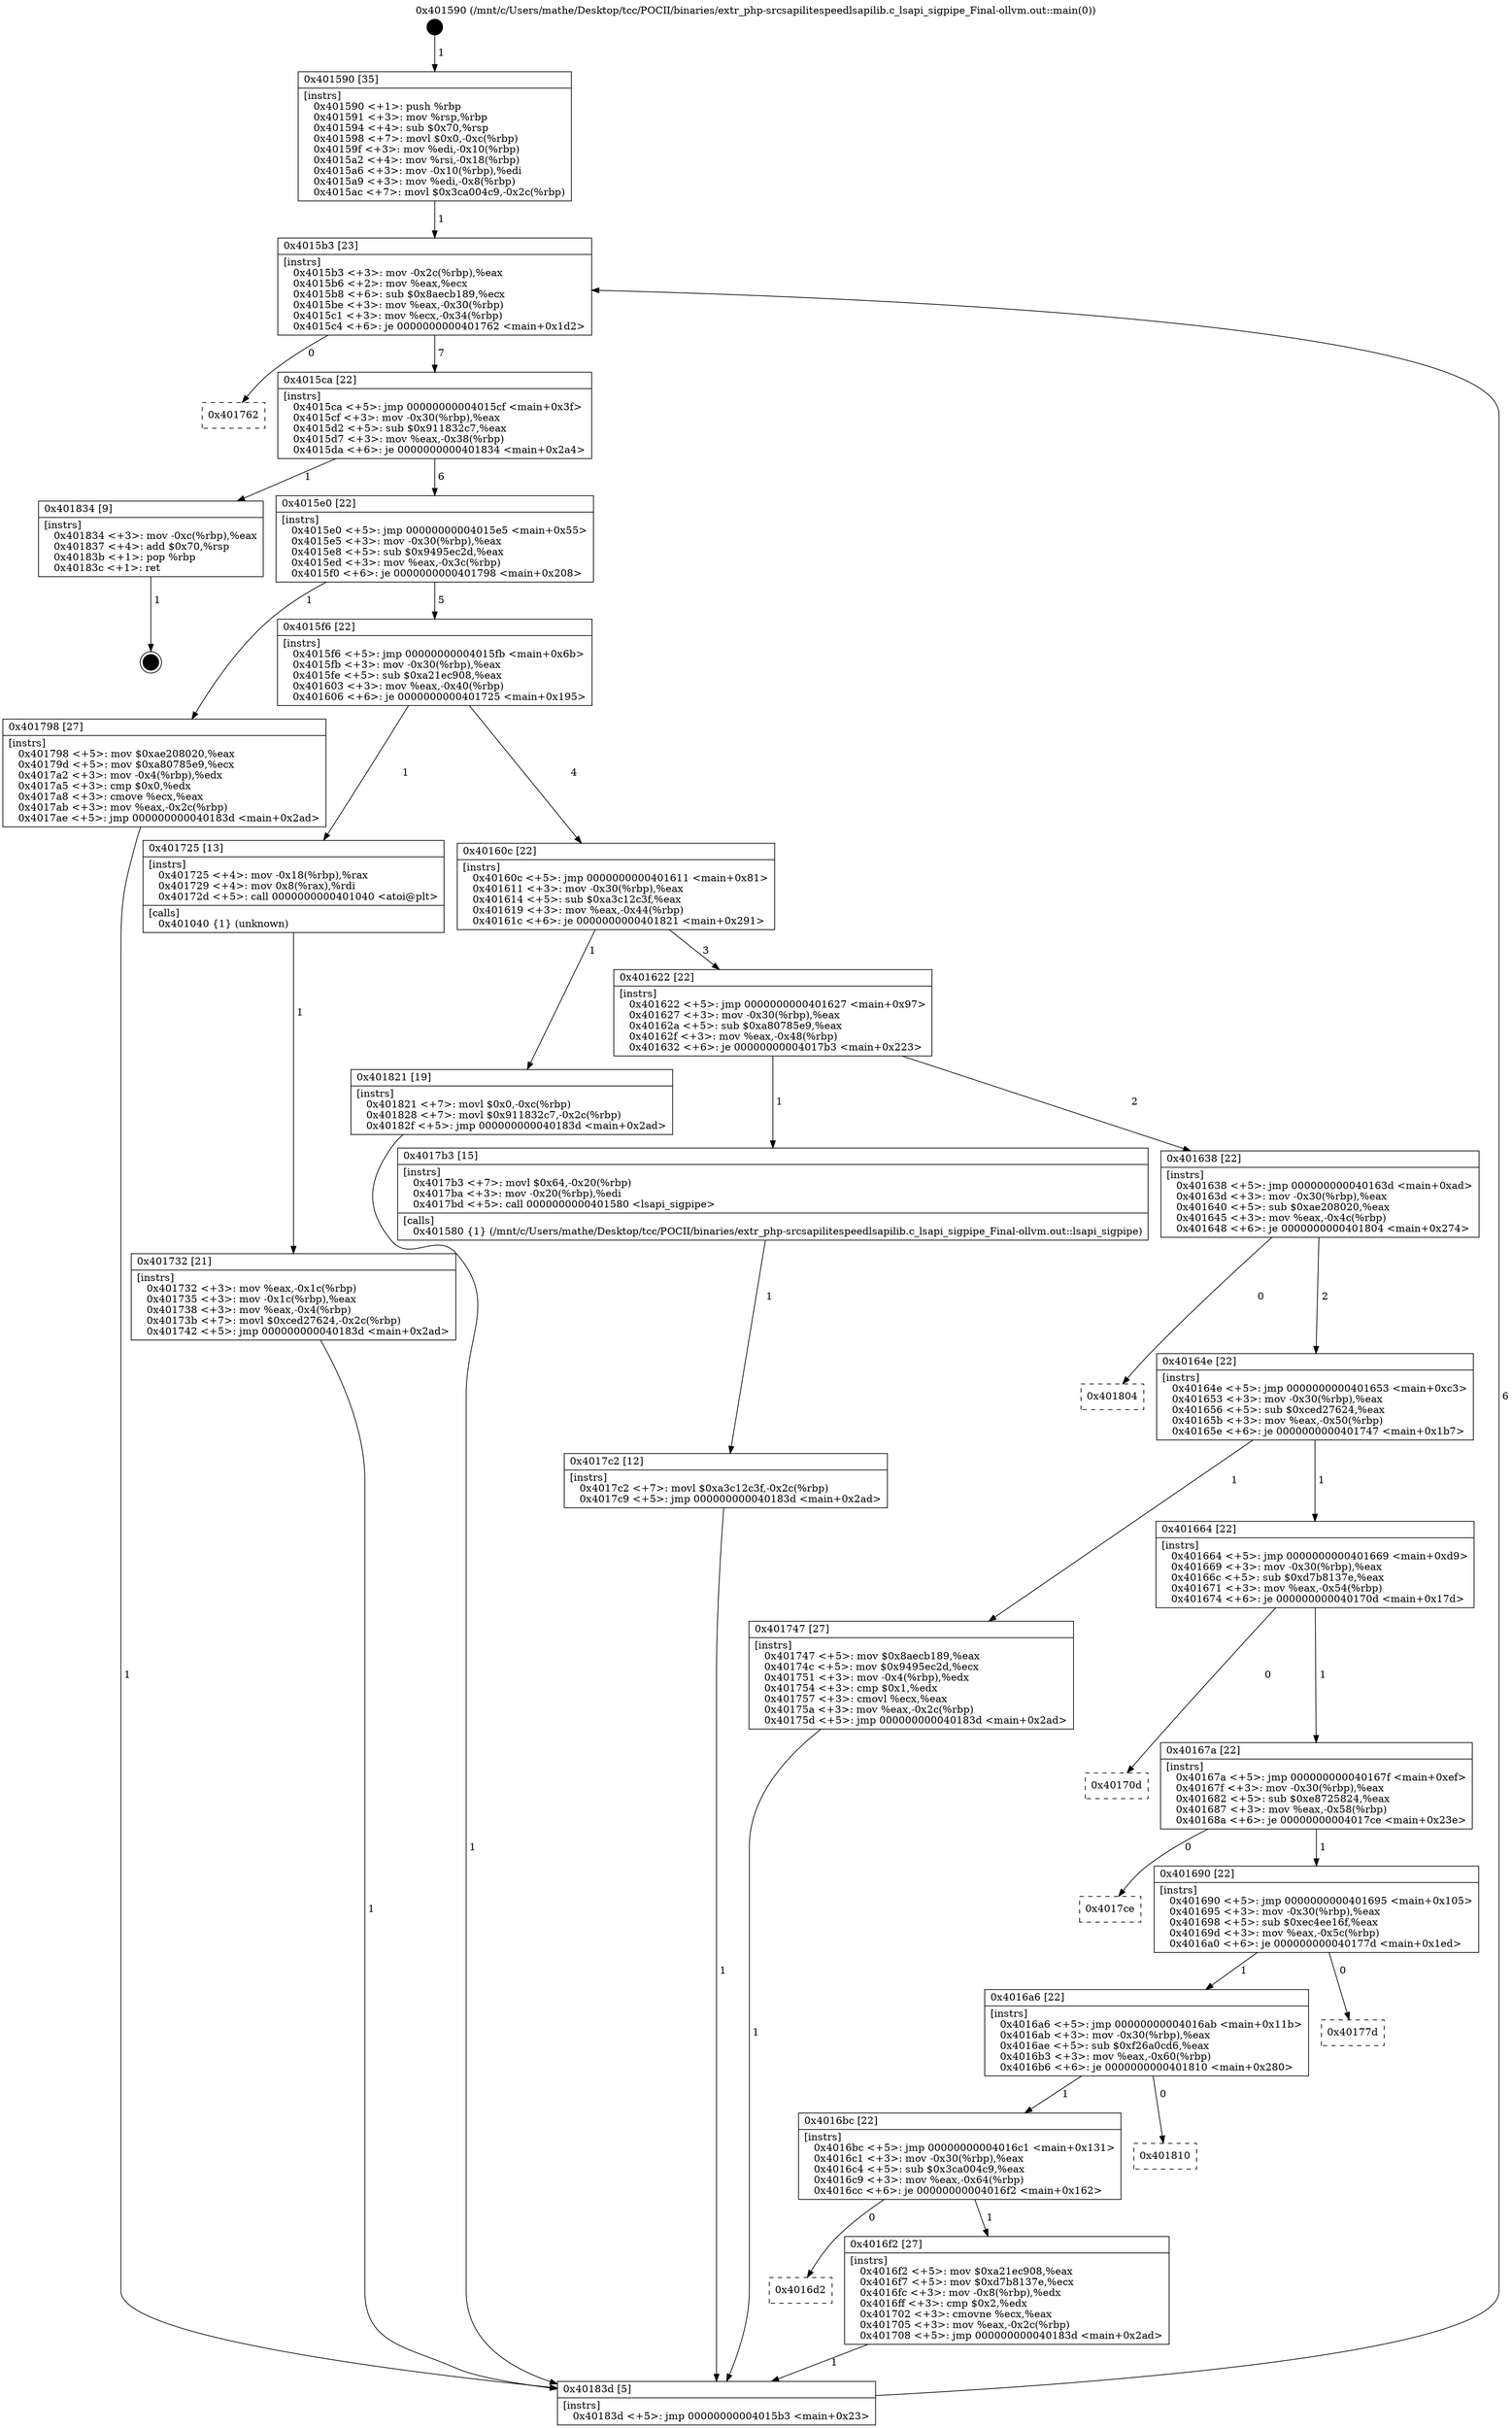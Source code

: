 digraph "0x401590" {
  label = "0x401590 (/mnt/c/Users/mathe/Desktop/tcc/POCII/binaries/extr_php-srcsapilitespeedlsapilib.c_lsapi_sigpipe_Final-ollvm.out::main(0))"
  labelloc = "t"
  node[shape=record]

  Entry [label="",width=0.3,height=0.3,shape=circle,fillcolor=black,style=filled]
  "0x4015b3" [label="{
     0x4015b3 [23]\l
     | [instrs]\l
     &nbsp;&nbsp;0x4015b3 \<+3\>: mov -0x2c(%rbp),%eax\l
     &nbsp;&nbsp;0x4015b6 \<+2\>: mov %eax,%ecx\l
     &nbsp;&nbsp;0x4015b8 \<+6\>: sub $0x8aecb189,%ecx\l
     &nbsp;&nbsp;0x4015be \<+3\>: mov %eax,-0x30(%rbp)\l
     &nbsp;&nbsp;0x4015c1 \<+3\>: mov %ecx,-0x34(%rbp)\l
     &nbsp;&nbsp;0x4015c4 \<+6\>: je 0000000000401762 \<main+0x1d2\>\l
  }"]
  "0x401762" [label="{
     0x401762\l
  }", style=dashed]
  "0x4015ca" [label="{
     0x4015ca [22]\l
     | [instrs]\l
     &nbsp;&nbsp;0x4015ca \<+5\>: jmp 00000000004015cf \<main+0x3f\>\l
     &nbsp;&nbsp;0x4015cf \<+3\>: mov -0x30(%rbp),%eax\l
     &nbsp;&nbsp;0x4015d2 \<+5\>: sub $0x911832c7,%eax\l
     &nbsp;&nbsp;0x4015d7 \<+3\>: mov %eax,-0x38(%rbp)\l
     &nbsp;&nbsp;0x4015da \<+6\>: je 0000000000401834 \<main+0x2a4\>\l
  }"]
  Exit [label="",width=0.3,height=0.3,shape=circle,fillcolor=black,style=filled,peripheries=2]
  "0x401834" [label="{
     0x401834 [9]\l
     | [instrs]\l
     &nbsp;&nbsp;0x401834 \<+3\>: mov -0xc(%rbp),%eax\l
     &nbsp;&nbsp;0x401837 \<+4\>: add $0x70,%rsp\l
     &nbsp;&nbsp;0x40183b \<+1\>: pop %rbp\l
     &nbsp;&nbsp;0x40183c \<+1\>: ret\l
  }"]
  "0x4015e0" [label="{
     0x4015e0 [22]\l
     | [instrs]\l
     &nbsp;&nbsp;0x4015e0 \<+5\>: jmp 00000000004015e5 \<main+0x55\>\l
     &nbsp;&nbsp;0x4015e5 \<+3\>: mov -0x30(%rbp),%eax\l
     &nbsp;&nbsp;0x4015e8 \<+5\>: sub $0x9495ec2d,%eax\l
     &nbsp;&nbsp;0x4015ed \<+3\>: mov %eax,-0x3c(%rbp)\l
     &nbsp;&nbsp;0x4015f0 \<+6\>: je 0000000000401798 \<main+0x208\>\l
  }"]
  "0x4017c2" [label="{
     0x4017c2 [12]\l
     | [instrs]\l
     &nbsp;&nbsp;0x4017c2 \<+7\>: movl $0xa3c12c3f,-0x2c(%rbp)\l
     &nbsp;&nbsp;0x4017c9 \<+5\>: jmp 000000000040183d \<main+0x2ad\>\l
  }"]
  "0x401798" [label="{
     0x401798 [27]\l
     | [instrs]\l
     &nbsp;&nbsp;0x401798 \<+5\>: mov $0xae208020,%eax\l
     &nbsp;&nbsp;0x40179d \<+5\>: mov $0xa80785e9,%ecx\l
     &nbsp;&nbsp;0x4017a2 \<+3\>: mov -0x4(%rbp),%edx\l
     &nbsp;&nbsp;0x4017a5 \<+3\>: cmp $0x0,%edx\l
     &nbsp;&nbsp;0x4017a8 \<+3\>: cmove %ecx,%eax\l
     &nbsp;&nbsp;0x4017ab \<+3\>: mov %eax,-0x2c(%rbp)\l
     &nbsp;&nbsp;0x4017ae \<+5\>: jmp 000000000040183d \<main+0x2ad\>\l
  }"]
  "0x4015f6" [label="{
     0x4015f6 [22]\l
     | [instrs]\l
     &nbsp;&nbsp;0x4015f6 \<+5\>: jmp 00000000004015fb \<main+0x6b\>\l
     &nbsp;&nbsp;0x4015fb \<+3\>: mov -0x30(%rbp),%eax\l
     &nbsp;&nbsp;0x4015fe \<+5\>: sub $0xa21ec908,%eax\l
     &nbsp;&nbsp;0x401603 \<+3\>: mov %eax,-0x40(%rbp)\l
     &nbsp;&nbsp;0x401606 \<+6\>: je 0000000000401725 \<main+0x195\>\l
  }"]
  "0x401732" [label="{
     0x401732 [21]\l
     | [instrs]\l
     &nbsp;&nbsp;0x401732 \<+3\>: mov %eax,-0x1c(%rbp)\l
     &nbsp;&nbsp;0x401735 \<+3\>: mov -0x1c(%rbp),%eax\l
     &nbsp;&nbsp;0x401738 \<+3\>: mov %eax,-0x4(%rbp)\l
     &nbsp;&nbsp;0x40173b \<+7\>: movl $0xced27624,-0x2c(%rbp)\l
     &nbsp;&nbsp;0x401742 \<+5\>: jmp 000000000040183d \<main+0x2ad\>\l
  }"]
  "0x401725" [label="{
     0x401725 [13]\l
     | [instrs]\l
     &nbsp;&nbsp;0x401725 \<+4\>: mov -0x18(%rbp),%rax\l
     &nbsp;&nbsp;0x401729 \<+4\>: mov 0x8(%rax),%rdi\l
     &nbsp;&nbsp;0x40172d \<+5\>: call 0000000000401040 \<atoi@plt\>\l
     | [calls]\l
     &nbsp;&nbsp;0x401040 \{1\} (unknown)\l
  }"]
  "0x40160c" [label="{
     0x40160c [22]\l
     | [instrs]\l
     &nbsp;&nbsp;0x40160c \<+5\>: jmp 0000000000401611 \<main+0x81\>\l
     &nbsp;&nbsp;0x401611 \<+3\>: mov -0x30(%rbp),%eax\l
     &nbsp;&nbsp;0x401614 \<+5\>: sub $0xa3c12c3f,%eax\l
     &nbsp;&nbsp;0x401619 \<+3\>: mov %eax,-0x44(%rbp)\l
     &nbsp;&nbsp;0x40161c \<+6\>: je 0000000000401821 \<main+0x291\>\l
  }"]
  "0x401590" [label="{
     0x401590 [35]\l
     | [instrs]\l
     &nbsp;&nbsp;0x401590 \<+1\>: push %rbp\l
     &nbsp;&nbsp;0x401591 \<+3\>: mov %rsp,%rbp\l
     &nbsp;&nbsp;0x401594 \<+4\>: sub $0x70,%rsp\l
     &nbsp;&nbsp;0x401598 \<+7\>: movl $0x0,-0xc(%rbp)\l
     &nbsp;&nbsp;0x40159f \<+3\>: mov %edi,-0x10(%rbp)\l
     &nbsp;&nbsp;0x4015a2 \<+4\>: mov %rsi,-0x18(%rbp)\l
     &nbsp;&nbsp;0x4015a6 \<+3\>: mov -0x10(%rbp),%edi\l
     &nbsp;&nbsp;0x4015a9 \<+3\>: mov %edi,-0x8(%rbp)\l
     &nbsp;&nbsp;0x4015ac \<+7\>: movl $0x3ca004c9,-0x2c(%rbp)\l
  }"]
  "0x401821" [label="{
     0x401821 [19]\l
     | [instrs]\l
     &nbsp;&nbsp;0x401821 \<+7\>: movl $0x0,-0xc(%rbp)\l
     &nbsp;&nbsp;0x401828 \<+7\>: movl $0x911832c7,-0x2c(%rbp)\l
     &nbsp;&nbsp;0x40182f \<+5\>: jmp 000000000040183d \<main+0x2ad\>\l
  }"]
  "0x401622" [label="{
     0x401622 [22]\l
     | [instrs]\l
     &nbsp;&nbsp;0x401622 \<+5\>: jmp 0000000000401627 \<main+0x97\>\l
     &nbsp;&nbsp;0x401627 \<+3\>: mov -0x30(%rbp),%eax\l
     &nbsp;&nbsp;0x40162a \<+5\>: sub $0xa80785e9,%eax\l
     &nbsp;&nbsp;0x40162f \<+3\>: mov %eax,-0x48(%rbp)\l
     &nbsp;&nbsp;0x401632 \<+6\>: je 00000000004017b3 \<main+0x223\>\l
  }"]
  "0x40183d" [label="{
     0x40183d [5]\l
     | [instrs]\l
     &nbsp;&nbsp;0x40183d \<+5\>: jmp 00000000004015b3 \<main+0x23\>\l
  }"]
  "0x4017b3" [label="{
     0x4017b3 [15]\l
     | [instrs]\l
     &nbsp;&nbsp;0x4017b3 \<+7\>: movl $0x64,-0x20(%rbp)\l
     &nbsp;&nbsp;0x4017ba \<+3\>: mov -0x20(%rbp),%edi\l
     &nbsp;&nbsp;0x4017bd \<+5\>: call 0000000000401580 \<lsapi_sigpipe\>\l
     | [calls]\l
     &nbsp;&nbsp;0x401580 \{1\} (/mnt/c/Users/mathe/Desktop/tcc/POCII/binaries/extr_php-srcsapilitespeedlsapilib.c_lsapi_sigpipe_Final-ollvm.out::lsapi_sigpipe)\l
  }"]
  "0x401638" [label="{
     0x401638 [22]\l
     | [instrs]\l
     &nbsp;&nbsp;0x401638 \<+5\>: jmp 000000000040163d \<main+0xad\>\l
     &nbsp;&nbsp;0x40163d \<+3\>: mov -0x30(%rbp),%eax\l
     &nbsp;&nbsp;0x401640 \<+5\>: sub $0xae208020,%eax\l
     &nbsp;&nbsp;0x401645 \<+3\>: mov %eax,-0x4c(%rbp)\l
     &nbsp;&nbsp;0x401648 \<+6\>: je 0000000000401804 \<main+0x274\>\l
  }"]
  "0x4016d2" [label="{
     0x4016d2\l
  }", style=dashed]
  "0x401804" [label="{
     0x401804\l
  }", style=dashed]
  "0x40164e" [label="{
     0x40164e [22]\l
     | [instrs]\l
     &nbsp;&nbsp;0x40164e \<+5\>: jmp 0000000000401653 \<main+0xc3\>\l
     &nbsp;&nbsp;0x401653 \<+3\>: mov -0x30(%rbp),%eax\l
     &nbsp;&nbsp;0x401656 \<+5\>: sub $0xced27624,%eax\l
     &nbsp;&nbsp;0x40165b \<+3\>: mov %eax,-0x50(%rbp)\l
     &nbsp;&nbsp;0x40165e \<+6\>: je 0000000000401747 \<main+0x1b7\>\l
  }"]
  "0x4016f2" [label="{
     0x4016f2 [27]\l
     | [instrs]\l
     &nbsp;&nbsp;0x4016f2 \<+5\>: mov $0xa21ec908,%eax\l
     &nbsp;&nbsp;0x4016f7 \<+5\>: mov $0xd7b8137e,%ecx\l
     &nbsp;&nbsp;0x4016fc \<+3\>: mov -0x8(%rbp),%edx\l
     &nbsp;&nbsp;0x4016ff \<+3\>: cmp $0x2,%edx\l
     &nbsp;&nbsp;0x401702 \<+3\>: cmovne %ecx,%eax\l
     &nbsp;&nbsp;0x401705 \<+3\>: mov %eax,-0x2c(%rbp)\l
     &nbsp;&nbsp;0x401708 \<+5\>: jmp 000000000040183d \<main+0x2ad\>\l
  }"]
  "0x401747" [label="{
     0x401747 [27]\l
     | [instrs]\l
     &nbsp;&nbsp;0x401747 \<+5\>: mov $0x8aecb189,%eax\l
     &nbsp;&nbsp;0x40174c \<+5\>: mov $0x9495ec2d,%ecx\l
     &nbsp;&nbsp;0x401751 \<+3\>: mov -0x4(%rbp),%edx\l
     &nbsp;&nbsp;0x401754 \<+3\>: cmp $0x1,%edx\l
     &nbsp;&nbsp;0x401757 \<+3\>: cmovl %ecx,%eax\l
     &nbsp;&nbsp;0x40175a \<+3\>: mov %eax,-0x2c(%rbp)\l
     &nbsp;&nbsp;0x40175d \<+5\>: jmp 000000000040183d \<main+0x2ad\>\l
  }"]
  "0x401664" [label="{
     0x401664 [22]\l
     | [instrs]\l
     &nbsp;&nbsp;0x401664 \<+5\>: jmp 0000000000401669 \<main+0xd9\>\l
     &nbsp;&nbsp;0x401669 \<+3\>: mov -0x30(%rbp),%eax\l
     &nbsp;&nbsp;0x40166c \<+5\>: sub $0xd7b8137e,%eax\l
     &nbsp;&nbsp;0x401671 \<+3\>: mov %eax,-0x54(%rbp)\l
     &nbsp;&nbsp;0x401674 \<+6\>: je 000000000040170d \<main+0x17d\>\l
  }"]
  "0x4016bc" [label="{
     0x4016bc [22]\l
     | [instrs]\l
     &nbsp;&nbsp;0x4016bc \<+5\>: jmp 00000000004016c1 \<main+0x131\>\l
     &nbsp;&nbsp;0x4016c1 \<+3\>: mov -0x30(%rbp),%eax\l
     &nbsp;&nbsp;0x4016c4 \<+5\>: sub $0x3ca004c9,%eax\l
     &nbsp;&nbsp;0x4016c9 \<+3\>: mov %eax,-0x64(%rbp)\l
     &nbsp;&nbsp;0x4016cc \<+6\>: je 00000000004016f2 \<main+0x162\>\l
  }"]
  "0x40170d" [label="{
     0x40170d\l
  }", style=dashed]
  "0x40167a" [label="{
     0x40167a [22]\l
     | [instrs]\l
     &nbsp;&nbsp;0x40167a \<+5\>: jmp 000000000040167f \<main+0xef\>\l
     &nbsp;&nbsp;0x40167f \<+3\>: mov -0x30(%rbp),%eax\l
     &nbsp;&nbsp;0x401682 \<+5\>: sub $0xe8725824,%eax\l
     &nbsp;&nbsp;0x401687 \<+3\>: mov %eax,-0x58(%rbp)\l
     &nbsp;&nbsp;0x40168a \<+6\>: je 00000000004017ce \<main+0x23e\>\l
  }"]
  "0x401810" [label="{
     0x401810\l
  }", style=dashed]
  "0x4017ce" [label="{
     0x4017ce\l
  }", style=dashed]
  "0x401690" [label="{
     0x401690 [22]\l
     | [instrs]\l
     &nbsp;&nbsp;0x401690 \<+5\>: jmp 0000000000401695 \<main+0x105\>\l
     &nbsp;&nbsp;0x401695 \<+3\>: mov -0x30(%rbp),%eax\l
     &nbsp;&nbsp;0x401698 \<+5\>: sub $0xec4ee16f,%eax\l
     &nbsp;&nbsp;0x40169d \<+3\>: mov %eax,-0x5c(%rbp)\l
     &nbsp;&nbsp;0x4016a0 \<+6\>: je 000000000040177d \<main+0x1ed\>\l
  }"]
  "0x4016a6" [label="{
     0x4016a6 [22]\l
     | [instrs]\l
     &nbsp;&nbsp;0x4016a6 \<+5\>: jmp 00000000004016ab \<main+0x11b\>\l
     &nbsp;&nbsp;0x4016ab \<+3\>: mov -0x30(%rbp),%eax\l
     &nbsp;&nbsp;0x4016ae \<+5\>: sub $0xf26a0cd6,%eax\l
     &nbsp;&nbsp;0x4016b3 \<+3\>: mov %eax,-0x60(%rbp)\l
     &nbsp;&nbsp;0x4016b6 \<+6\>: je 0000000000401810 \<main+0x280\>\l
  }"]
  "0x40177d" [label="{
     0x40177d\l
  }", style=dashed]
  Entry -> "0x401590" [label=" 1"]
  "0x4015b3" -> "0x401762" [label=" 0"]
  "0x4015b3" -> "0x4015ca" [label=" 7"]
  "0x401834" -> Exit [label=" 1"]
  "0x4015ca" -> "0x401834" [label=" 1"]
  "0x4015ca" -> "0x4015e0" [label=" 6"]
  "0x401821" -> "0x40183d" [label=" 1"]
  "0x4015e0" -> "0x401798" [label=" 1"]
  "0x4015e0" -> "0x4015f6" [label=" 5"]
  "0x4017c2" -> "0x40183d" [label=" 1"]
  "0x4015f6" -> "0x401725" [label=" 1"]
  "0x4015f6" -> "0x40160c" [label=" 4"]
  "0x4017b3" -> "0x4017c2" [label=" 1"]
  "0x40160c" -> "0x401821" [label=" 1"]
  "0x40160c" -> "0x401622" [label=" 3"]
  "0x401798" -> "0x40183d" [label=" 1"]
  "0x401622" -> "0x4017b3" [label=" 1"]
  "0x401622" -> "0x401638" [label=" 2"]
  "0x401747" -> "0x40183d" [label=" 1"]
  "0x401638" -> "0x401804" [label=" 0"]
  "0x401638" -> "0x40164e" [label=" 2"]
  "0x401732" -> "0x40183d" [label=" 1"]
  "0x40164e" -> "0x401747" [label=" 1"]
  "0x40164e" -> "0x401664" [label=" 1"]
  "0x401725" -> "0x401732" [label=" 1"]
  "0x401664" -> "0x40170d" [label=" 0"]
  "0x401664" -> "0x40167a" [label=" 1"]
  "0x401590" -> "0x4015b3" [label=" 1"]
  "0x40167a" -> "0x4017ce" [label=" 0"]
  "0x40167a" -> "0x401690" [label=" 1"]
  "0x4016f2" -> "0x40183d" [label=" 1"]
  "0x401690" -> "0x40177d" [label=" 0"]
  "0x401690" -> "0x4016a6" [label=" 1"]
  "0x4016bc" -> "0x4016d2" [label=" 0"]
  "0x4016a6" -> "0x401810" [label=" 0"]
  "0x4016a6" -> "0x4016bc" [label=" 1"]
  "0x40183d" -> "0x4015b3" [label=" 6"]
  "0x4016bc" -> "0x4016f2" [label=" 1"]
}
